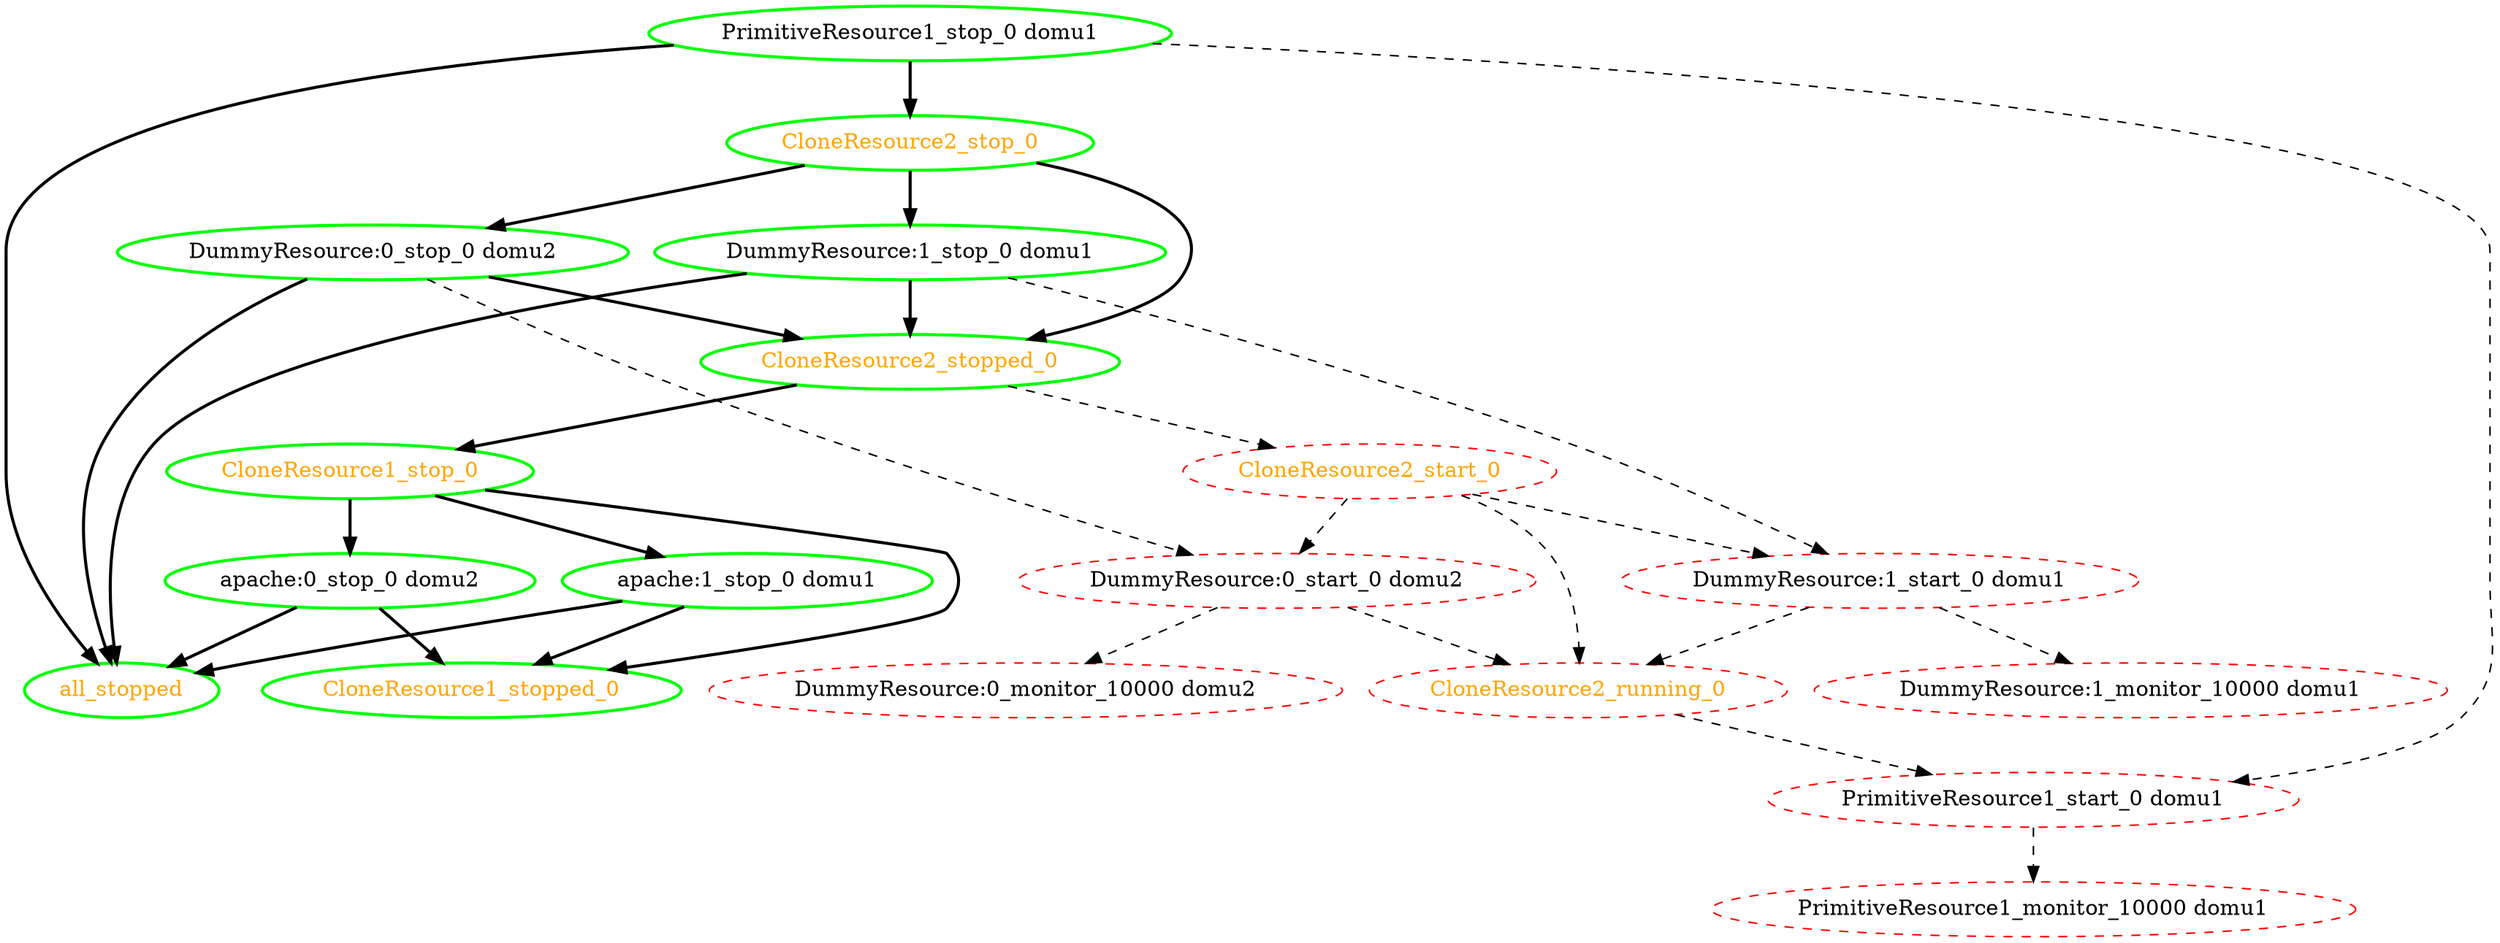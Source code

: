 digraph "g" {
"CloneResource1_stop_0" -> "CloneResource1_stopped_0" [ style = bold]
"CloneResource1_stop_0" -> "apache:0_stop_0 domu2" [ style = bold]
"CloneResource1_stop_0" -> "apache:1_stop_0 domu1" [ style = bold]
"CloneResource1_stop_0" [ style=bold color="green" fontcolor="orange"  ]
"CloneResource1_stopped_0" [ style=bold color="green" fontcolor="orange"  ]
"CloneResource2_running_0" -> "PrimitiveResource1_start_0 domu1" [ style = dashed]
"CloneResource2_running_0" [ style=dashed color="red" fontcolor="orange"  ]
"CloneResource2_start_0" -> "CloneResource2_running_0" [ style = dashed]
"CloneResource2_start_0" -> "DummyResource:0_start_0 domu2" [ style = dashed]
"CloneResource2_start_0" -> "DummyResource:1_start_0 domu1" [ style = dashed]
"CloneResource2_start_0" [ style=dashed color="red" fontcolor="orange"  ]
"CloneResource2_stop_0" -> "CloneResource2_stopped_0" [ style = bold]
"CloneResource2_stop_0" -> "DummyResource:0_stop_0 domu2" [ style = bold]
"CloneResource2_stop_0" -> "DummyResource:1_stop_0 domu1" [ style = bold]
"CloneResource2_stop_0" [ style=bold color="green" fontcolor="orange"  ]
"CloneResource2_stopped_0" -> "CloneResource1_stop_0" [ style = bold]
"CloneResource2_stopped_0" -> "CloneResource2_start_0" [ style = dashed]
"CloneResource2_stopped_0" [ style=bold color="green" fontcolor="orange"  ]
"DummyResource:0_monitor_10000 domu2" [ style=dashed color="red" fontcolor="black"  ]
"DummyResource:0_start_0 domu2" -> "CloneResource2_running_0" [ style = dashed]
"DummyResource:0_start_0 domu2" -> "DummyResource:0_monitor_10000 domu2" [ style = dashed]
"DummyResource:0_start_0 domu2" [ style=dashed color="red" fontcolor="black"  ]
"DummyResource:0_stop_0 domu2" -> "CloneResource2_stopped_0" [ style = bold]
"DummyResource:0_stop_0 domu2" -> "DummyResource:0_start_0 domu2" [ style = dashed]
"DummyResource:0_stop_0 domu2" -> "all_stopped" [ style = bold]
"DummyResource:0_stop_0 domu2" [ style=bold color="green" fontcolor="black"  ]
"DummyResource:1_monitor_10000 domu1" [ style=dashed color="red" fontcolor="black"  ]
"DummyResource:1_start_0 domu1" -> "CloneResource2_running_0" [ style = dashed]
"DummyResource:1_start_0 domu1" -> "DummyResource:1_monitor_10000 domu1" [ style = dashed]
"DummyResource:1_start_0 domu1" [ style=dashed color="red" fontcolor="black"  ]
"DummyResource:1_stop_0 domu1" -> "CloneResource2_stopped_0" [ style = bold]
"DummyResource:1_stop_0 domu1" -> "DummyResource:1_start_0 domu1" [ style = dashed]
"DummyResource:1_stop_0 domu1" -> "all_stopped" [ style = bold]
"DummyResource:1_stop_0 domu1" [ style=bold color="green" fontcolor="black"  ]
"PrimitiveResource1_monitor_10000 domu1" [ style=dashed color="red" fontcolor="black"  ]
"PrimitiveResource1_start_0 domu1" -> "PrimitiveResource1_monitor_10000 domu1" [ style = dashed]
"PrimitiveResource1_start_0 domu1" [ style=dashed color="red" fontcolor="black"  ]
"PrimitiveResource1_stop_0 domu1" -> "CloneResource2_stop_0" [ style = bold]
"PrimitiveResource1_stop_0 domu1" -> "PrimitiveResource1_start_0 domu1" [ style = dashed]
"PrimitiveResource1_stop_0 domu1" -> "all_stopped" [ style = bold]
"PrimitiveResource1_stop_0 domu1" [ style=bold color="green" fontcolor="black"  ]
"all_stopped" [ style=bold color="green" fontcolor="orange"  ]
"apache:0_stop_0 domu2" -> "CloneResource1_stopped_0" [ style = bold]
"apache:0_stop_0 domu2" -> "all_stopped" [ style = bold]
"apache:0_stop_0 domu2" [ style=bold color="green" fontcolor="black"  ]
"apache:1_stop_0 domu1" -> "CloneResource1_stopped_0" [ style = bold]
"apache:1_stop_0 domu1" -> "all_stopped" [ style = bold]
"apache:1_stop_0 domu1" [ style=bold color="green" fontcolor="black"  ]
}
